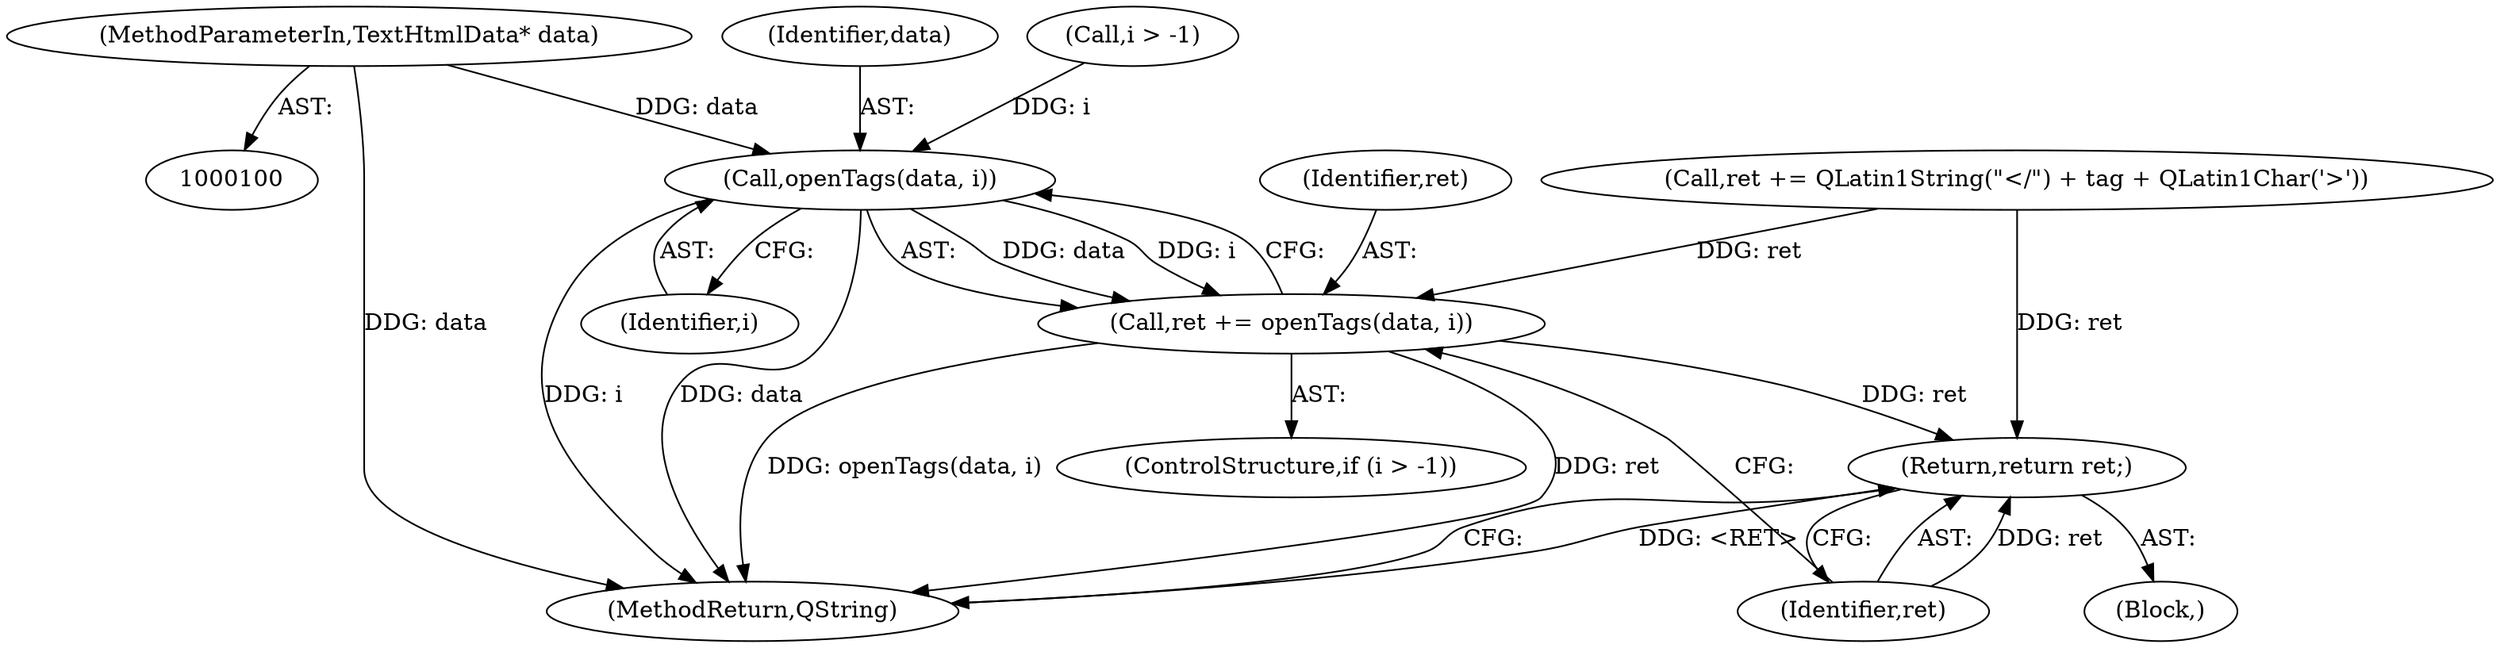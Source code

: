 digraph "0_kde_6a7f59ee1b9dbc6e5cf9e5f3b306504d02b73ef0@pointer" {
"1000101" [label="(MethodParameterIn,TextHtmlData* data)"];
"1000147" [label="(Call,openTags(data, i))"];
"1000145" [label="(Call,ret += openTags(data, i))"];
"1000150" [label="(Return,return ret;)"];
"1000149" [label="(Identifier,i)"];
"1000152" [label="(MethodReturn,QString)"];
"1000103" [label="(Block,)"];
"1000146" [label="(Identifier,ret)"];
"1000147" [label="(Call,openTags(data, i))"];
"1000140" [label="(ControlStructure,if (i > -1))"];
"1000101" [label="(MethodParameterIn,TextHtmlData* data)"];
"1000150" [label="(Return,return ret;)"];
"1000145" [label="(Call,ret += openTags(data, i))"];
"1000141" [label="(Call,i > -1)"];
"1000151" [label="(Identifier,ret)"];
"1000148" [label="(Identifier,data)"];
"1000123" [label="(Call,ret += QLatin1String(\"</\") + tag + QLatin1Char('>'))"];
"1000101" -> "1000100"  [label="AST: "];
"1000101" -> "1000152"  [label="DDG: data"];
"1000101" -> "1000147"  [label="DDG: data"];
"1000147" -> "1000145"  [label="AST: "];
"1000147" -> "1000149"  [label="CFG: "];
"1000148" -> "1000147"  [label="AST: "];
"1000149" -> "1000147"  [label="AST: "];
"1000145" -> "1000147"  [label="CFG: "];
"1000147" -> "1000152"  [label="DDG: i"];
"1000147" -> "1000152"  [label="DDG: data"];
"1000147" -> "1000145"  [label="DDG: data"];
"1000147" -> "1000145"  [label="DDG: i"];
"1000141" -> "1000147"  [label="DDG: i"];
"1000145" -> "1000140"  [label="AST: "];
"1000146" -> "1000145"  [label="AST: "];
"1000151" -> "1000145"  [label="CFG: "];
"1000145" -> "1000152"  [label="DDG: ret"];
"1000145" -> "1000152"  [label="DDG: openTags(data, i)"];
"1000123" -> "1000145"  [label="DDG: ret"];
"1000145" -> "1000150"  [label="DDG: ret"];
"1000150" -> "1000103"  [label="AST: "];
"1000150" -> "1000151"  [label="CFG: "];
"1000151" -> "1000150"  [label="AST: "];
"1000152" -> "1000150"  [label="CFG: "];
"1000150" -> "1000152"  [label="DDG: <RET>"];
"1000151" -> "1000150"  [label="DDG: ret"];
"1000123" -> "1000150"  [label="DDG: ret"];
}

